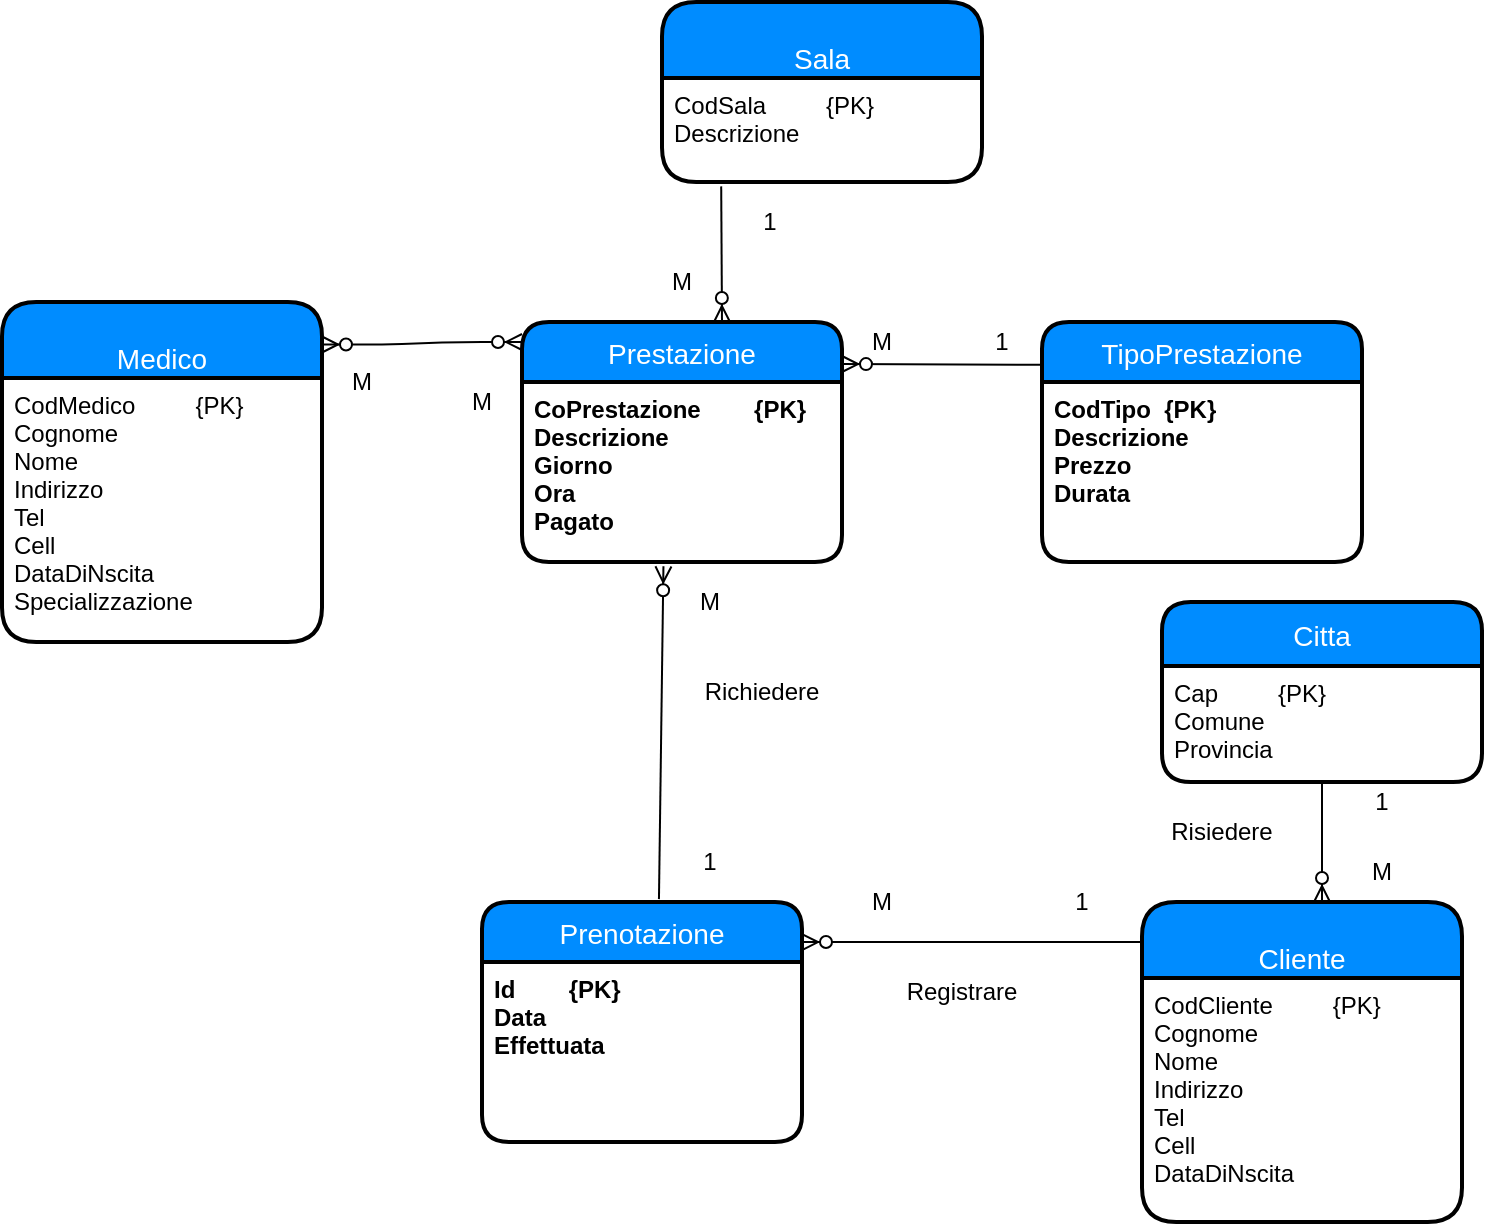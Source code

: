 <mxfile version="18.0.5" type="github">
  <diagram id="L1j2D4mzBUiIxQzNPNXT" name="Page-1">
    <mxGraphModel dx="1038" dy="547" grid="1" gridSize="10" guides="1" tooltips="1" connect="1" arrows="1" fold="1" page="1" pageScale="1" pageWidth="827" pageHeight="1169" math="0" shadow="0">
      <root>
        <mxCell id="0" />
        <mxCell id="1" parent="0" />
        <mxCell id="G56ryyFdqMxWQ_o4h2ej-4" value="Prestazione" style="swimlane;childLayout=stackLayout;horizontal=1;startSize=30;horizontalStack=0;fillColor=#008cff;fontColor=#FFFFFF;rounded=1;fontSize=14;fontStyle=0;strokeWidth=2;resizeParent=0;resizeLast=1;shadow=0;dashed=0;align=center;" parent="1" vertex="1">
          <mxGeometry x="300" y="310" width="160" height="120" as="geometry" />
        </mxCell>
        <mxCell id="G56ryyFdqMxWQ_o4h2ej-5" value="CoPrestazione        {PK}&#xa;Descrizione&#xa;Giorno&#xa;Ora&#xa;Pagato" style="align=left;strokeColor=none;fillColor=none;spacingLeft=4;fontSize=12;verticalAlign=top;resizable=0;rotatable=0;part=1;fontStyle=1" parent="G56ryyFdqMxWQ_o4h2ej-4" vertex="1">
          <mxGeometry y="30" width="160" height="90" as="geometry" />
        </mxCell>
        <mxCell id="G56ryyFdqMxWQ_o4h2ej-6" value="&#xa;Cliente" style="swimlane;childLayout=stackLayout;horizontal=1;startSize=38;horizontalStack=0;fillColor=#008cff;fontColor=#FFFFFF;rounded=1;fontSize=14;fontStyle=0;strokeWidth=2;resizeParent=0;resizeLast=1;shadow=0;dashed=0;align=center;" parent="1" vertex="1">
          <mxGeometry x="610" y="600" width="160" height="160" as="geometry" />
        </mxCell>
        <mxCell id="G56ryyFdqMxWQ_o4h2ej-7" value="CodCliente         {PK}&#xa;Cognome&#xa;Nome&#xa;Indirizzo&#xa;Tel&#xa;Cell&#xa;DataDiNscita" style="align=left;strokeColor=none;fillColor=none;spacingLeft=4;fontSize=12;verticalAlign=top;resizable=0;rotatable=0;part=1;fontStyle=0" parent="G56ryyFdqMxWQ_o4h2ej-6" vertex="1">
          <mxGeometry y="38" width="160" height="122" as="geometry" />
        </mxCell>
        <mxCell id="G56ryyFdqMxWQ_o4h2ej-8" value="" style="edgeStyle=entityRelationEdgeStyle;fontSize=12;html=1;endArrow=ERzeroToMany;endFill=1;startArrow=ERzeroToMany;exitX=1;exitY=0.125;exitDx=0;exitDy=0;exitPerimeter=0;" parent="1" source="T7YAln1bSrvXzUfDDgCb-1" edge="1">
          <mxGeometry width="100" height="100" relative="1" as="geometry">
            <mxPoint x="180" y="320" as="sourcePoint" />
            <mxPoint x="300" y="320" as="targetPoint" />
          </mxGeometry>
        </mxCell>
        <mxCell id="G56ryyFdqMxWQ_o4h2ej-10" value="Citta" style="swimlane;childLayout=stackLayout;horizontal=1;startSize=32;horizontalStack=0;fillColor=#008cff;fontColor=#FFFFFF;rounded=1;fontSize=14;fontStyle=0;strokeWidth=2;resizeParent=0;resizeLast=1;shadow=0;dashed=0;align=center;" parent="1" vertex="1">
          <mxGeometry x="620" y="450" width="160" height="90" as="geometry" />
        </mxCell>
        <mxCell id="G56ryyFdqMxWQ_o4h2ej-11" value="Cap         {PK}&#xa;Comune&#xa;Provincia" style="align=left;strokeColor=none;fillColor=none;spacingLeft=4;fontSize=12;verticalAlign=top;resizable=0;rotatable=0;part=1;fontStyle=0" parent="G56ryyFdqMxWQ_o4h2ej-10" vertex="1">
          <mxGeometry y="32" width="160" height="58" as="geometry" />
        </mxCell>
        <mxCell id="G56ryyFdqMxWQ_o4h2ej-12" value="" style="fontSize=12;html=1;endArrow=ERzeroToMany;rounded=1;endFill=1;startFill=1;elbow=vertical;entryX=0.681;entryY=0.008;entryDx=0;entryDy=0;entryPerimeter=0;" parent="1" edge="1">
          <mxGeometry width="100" height="100" relative="1" as="geometry">
            <mxPoint x="700" y="540" as="sourcePoint" />
            <mxPoint x="700" y="600" as="targetPoint" />
          </mxGeometry>
        </mxCell>
        <mxCell id="G56ryyFdqMxWQ_o4h2ej-20" value="M" style="text;html=1;strokeColor=none;fillColor=none;align=center;verticalAlign=middle;whiteSpace=wrap;rounded=0;" parent="1" vertex="1">
          <mxGeometry x="270" y="340" width="20" height="20" as="geometry" />
        </mxCell>
        <mxCell id="G56ryyFdqMxWQ_o4h2ej-21" value="1" style="text;html=1;strokeColor=none;fillColor=none;align=center;verticalAlign=middle;whiteSpace=wrap;rounded=0;" parent="1" vertex="1">
          <mxGeometry x="720" y="540" width="20" height="20" as="geometry" />
        </mxCell>
        <mxCell id="G56ryyFdqMxWQ_o4h2ej-22" value="M" style="text;html=1;strokeColor=none;fillColor=none;align=center;verticalAlign=middle;whiteSpace=wrap;rounded=0;" parent="1" vertex="1">
          <mxGeometry x="720" y="575" width="20" height="20" as="geometry" />
        </mxCell>
        <mxCell id="T7YAln1bSrvXzUfDDgCb-1" value="&#xa;Medico" style="swimlane;childLayout=stackLayout;horizontal=1;startSize=38;horizontalStack=0;fillColor=#008cff;fontColor=#FFFFFF;rounded=1;fontSize=14;fontStyle=0;strokeWidth=2;resizeParent=0;resizeLast=1;shadow=0;dashed=0;align=center;" parent="1" vertex="1">
          <mxGeometry x="40" y="300" width="160" height="170" as="geometry" />
        </mxCell>
        <mxCell id="T7YAln1bSrvXzUfDDgCb-2" value="CodMedico         {PK}&#xa;Cognome&#xa;Nome&#xa;Indirizzo&#xa;Tel&#xa;Cell&#xa;DataDiNscita&#xa;Specializzazione&#xa;&#xa;" style="align=left;strokeColor=none;fillColor=none;spacingLeft=4;fontSize=12;verticalAlign=top;resizable=0;rotatable=0;part=1;fontStyle=0" parent="T7YAln1bSrvXzUfDDgCb-1" vertex="1">
          <mxGeometry y="38" width="160" height="132" as="geometry" />
        </mxCell>
        <mxCell id="T7YAln1bSrvXzUfDDgCb-3" value="" style="fontSize=12;html=1;endArrow=ERzeroToMany;rounded=1;endFill=1;startFill=1;elbow=vertical;entryX=0.625;entryY=0;entryDx=0;entryDy=0;entryPerimeter=0;exitX=0.185;exitY=1.042;exitDx=0;exitDy=0;exitPerimeter=0;" parent="1" source="P5sWvy1uf68khmVUnmsY-2" target="G56ryyFdqMxWQ_o4h2ej-4" edge="1">
          <mxGeometry width="100" height="100" relative="1" as="geometry">
            <mxPoint x="400" y="250" as="sourcePoint" />
            <mxPoint x="229" y="655" as="targetPoint" />
          </mxGeometry>
        </mxCell>
        <mxCell id="T7YAln1bSrvXzUfDDgCb-4" value="M" style="text;html=1;strokeColor=none;fillColor=none;align=center;verticalAlign=middle;whiteSpace=wrap;rounded=0;" parent="1" vertex="1">
          <mxGeometry x="210" y="330" width="20" height="20" as="geometry" />
        </mxCell>
        <mxCell id="P5sWvy1uf68khmVUnmsY-1" value="&#xa;Sala" style="swimlane;childLayout=stackLayout;horizontal=1;startSize=38;horizontalStack=0;fillColor=#008cff;fontColor=#FFFFFF;rounded=1;fontSize=14;fontStyle=0;strokeWidth=2;resizeParent=0;resizeLast=1;shadow=0;dashed=0;align=center;" parent="1" vertex="1">
          <mxGeometry x="370" y="150" width="160" height="90" as="geometry" />
        </mxCell>
        <mxCell id="P5sWvy1uf68khmVUnmsY-2" value="CodSala         {PK}&#xa;Descrizione&#xa;&#xa;" style="align=left;strokeColor=none;fillColor=none;spacingLeft=4;fontSize=12;verticalAlign=top;resizable=0;rotatable=0;part=1;fontStyle=0" parent="P5sWvy1uf68khmVUnmsY-1" vertex="1">
          <mxGeometry y="38" width="160" height="52" as="geometry" />
        </mxCell>
        <mxCell id="P5sWvy1uf68khmVUnmsY-3" value="" style="fontSize=12;html=1;endArrow=ERzeroToMany;rounded=1;endFill=1;startFill=1;elbow=vertical;exitX=0.553;exitY=-0.012;exitDx=0;exitDy=0;exitPerimeter=0;entryX=0.442;entryY=1.024;entryDx=0;entryDy=0;entryPerimeter=0;" parent="1" source="P5sWvy1uf68khmVUnmsY-7" target="G56ryyFdqMxWQ_o4h2ej-5" edge="1">
          <mxGeometry width="100" height="100" relative="1" as="geometry">
            <mxPoint x="370" y="590" as="sourcePoint" />
            <mxPoint x="320" y="480" as="targetPoint" />
          </mxGeometry>
        </mxCell>
        <mxCell id="P5sWvy1uf68khmVUnmsY-7" value="Prenotazione" style="swimlane;childLayout=stackLayout;horizontal=1;startSize=30;horizontalStack=0;fillColor=#008cff;fontColor=#FFFFFF;rounded=1;fontSize=14;fontStyle=0;strokeWidth=2;resizeParent=0;resizeLast=1;shadow=0;dashed=0;align=center;" parent="1" vertex="1">
          <mxGeometry x="280" y="600" width="160" height="120" as="geometry" />
        </mxCell>
        <mxCell id="P5sWvy1uf68khmVUnmsY-8" value="Id        {PK}&#xa;Data&#xa;Effettuata" style="align=left;strokeColor=none;fillColor=none;spacingLeft=4;fontSize=12;verticalAlign=top;resizable=0;rotatable=0;part=1;fontStyle=1" parent="P5sWvy1uf68khmVUnmsY-7" vertex="1">
          <mxGeometry y="30" width="160" height="90" as="geometry" />
        </mxCell>
        <mxCell id="P5sWvy1uf68khmVUnmsY-13" value="" style="fontSize=12;html=1;endArrow=ERzeroToMany;rounded=1;endFill=1;startFill=1;elbow=vertical;entryX=1;entryY=0.167;entryDx=0;entryDy=0;entryPerimeter=0;" parent="1" target="P5sWvy1uf68khmVUnmsY-7" edge="1">
          <mxGeometry width="100" height="100" relative="1" as="geometry">
            <mxPoint x="610" y="620" as="sourcePoint" />
            <mxPoint x="450" y="620" as="targetPoint" />
          </mxGeometry>
        </mxCell>
        <mxCell id="P5sWvy1uf68khmVUnmsY-14" value="1" style="text;html=1;strokeColor=none;fillColor=none;align=center;verticalAlign=middle;whiteSpace=wrap;rounded=0;" parent="1" vertex="1">
          <mxGeometry x="570" y="590" width="20" height="20" as="geometry" />
        </mxCell>
        <mxCell id="P5sWvy1uf68khmVUnmsY-15" value="M" style="text;html=1;strokeColor=none;fillColor=none;align=center;verticalAlign=middle;whiteSpace=wrap;rounded=0;" parent="1" vertex="1">
          <mxGeometry x="470" y="590" width="20" height="20" as="geometry" />
        </mxCell>
        <mxCell id="Z2EIlH-QpFUKDo44jXo1-1" value="M" style="text;html=1;strokeColor=none;fillColor=none;align=center;verticalAlign=middle;whiteSpace=wrap;rounded=0;" parent="1" vertex="1">
          <mxGeometry x="383.5" y="440" width="20" height="20" as="geometry" />
        </mxCell>
        <mxCell id="Z2EIlH-QpFUKDo44jXo1-2" value="1" style="text;html=1;strokeColor=none;fillColor=none;align=center;verticalAlign=middle;whiteSpace=wrap;rounded=0;" parent="1" vertex="1">
          <mxGeometry x="383.5" y="570" width="20" height="20" as="geometry" />
        </mxCell>
        <mxCell id="Z2EIlH-QpFUKDo44jXo1-3" value="TipoPrestazione" style="swimlane;childLayout=stackLayout;horizontal=1;startSize=30;horizontalStack=0;fillColor=#008cff;fontColor=#FFFFFF;rounded=1;fontSize=14;fontStyle=0;strokeWidth=2;resizeParent=0;resizeLast=1;shadow=0;dashed=0;align=center;" parent="1" vertex="1">
          <mxGeometry x="560" y="310" width="160" height="120" as="geometry" />
        </mxCell>
        <mxCell id="Z2EIlH-QpFUKDo44jXo1-4" value="CodTipo  {PK}&#xa;Descrizione&#xa;Prezzo&#xa;Durata" style="align=left;strokeColor=none;fillColor=none;spacingLeft=4;fontSize=12;verticalAlign=top;resizable=0;rotatable=0;part=1;fontStyle=1" parent="Z2EIlH-QpFUKDo44jXo1-3" vertex="1">
          <mxGeometry y="30" width="160" height="90" as="geometry" />
        </mxCell>
        <mxCell id="Z2EIlH-QpFUKDo44jXo1-6" value="1" style="text;html=1;strokeColor=none;fillColor=none;align=center;verticalAlign=middle;whiteSpace=wrap;rounded=0;" parent="1" vertex="1">
          <mxGeometry x="530" y="310" width="20" height="20" as="geometry" />
        </mxCell>
        <mxCell id="Z2EIlH-QpFUKDo44jXo1-7" value="M" style="text;html=1;strokeColor=none;fillColor=none;align=center;verticalAlign=middle;whiteSpace=wrap;rounded=0;" parent="1" vertex="1">
          <mxGeometry x="470" y="310" width="20" height="20" as="geometry" />
        </mxCell>
        <mxCell id="Z2EIlH-QpFUKDo44jXo1-9" value="" style="fontSize=12;html=1;endArrow=ERzeroToMany;rounded=1;endFill=1;startFill=1;elbow=vertical;exitX=-0.003;exitY=0.178;exitDx=0;exitDy=0;exitPerimeter=0;" parent="1" source="Z2EIlH-QpFUKDo44jXo1-3" edge="1">
          <mxGeometry width="100" height="100" relative="1" as="geometry">
            <mxPoint x="510" y="380" as="sourcePoint" />
            <mxPoint x="460" y="331" as="targetPoint" />
            <Array as="points" />
          </mxGeometry>
        </mxCell>
        <mxCell id="01OTaNG5_IqhgBTQzLVV-1" value="Registrare" style="text;html=1;strokeColor=none;fillColor=none;align=center;verticalAlign=middle;whiteSpace=wrap;rounded=0;" vertex="1" parent="1">
          <mxGeometry x="490" y="635" width="60" height="20" as="geometry" />
        </mxCell>
        <mxCell id="01OTaNG5_IqhgBTQzLVV-2" value="Richiedere" style="text;html=1;strokeColor=none;fillColor=none;align=center;verticalAlign=middle;whiteSpace=wrap;rounded=0;" vertex="1" parent="1">
          <mxGeometry x="390" y="485" width="60" height="20" as="geometry" />
        </mxCell>
        <mxCell id="01OTaNG5_IqhgBTQzLVV-3" value="Risiedere" style="text;html=1;strokeColor=none;fillColor=none;align=center;verticalAlign=middle;whiteSpace=wrap;rounded=0;" vertex="1" parent="1">
          <mxGeometry x="620" y="555" width="60" height="20" as="geometry" />
        </mxCell>
        <mxCell id="01OTaNG5_IqhgBTQzLVV-7" value="1" style="text;html=1;strokeColor=none;fillColor=none;align=center;verticalAlign=middle;whiteSpace=wrap;rounded=0;" vertex="1" parent="1">
          <mxGeometry x="414" y="250" width="20" height="20" as="geometry" />
        </mxCell>
        <mxCell id="01OTaNG5_IqhgBTQzLVV-8" value="M" style="text;html=1;strokeColor=none;fillColor=none;align=center;verticalAlign=middle;whiteSpace=wrap;rounded=0;" vertex="1" parent="1">
          <mxGeometry x="370" y="280" width="20" height="20" as="geometry" />
        </mxCell>
      </root>
    </mxGraphModel>
  </diagram>
</mxfile>
